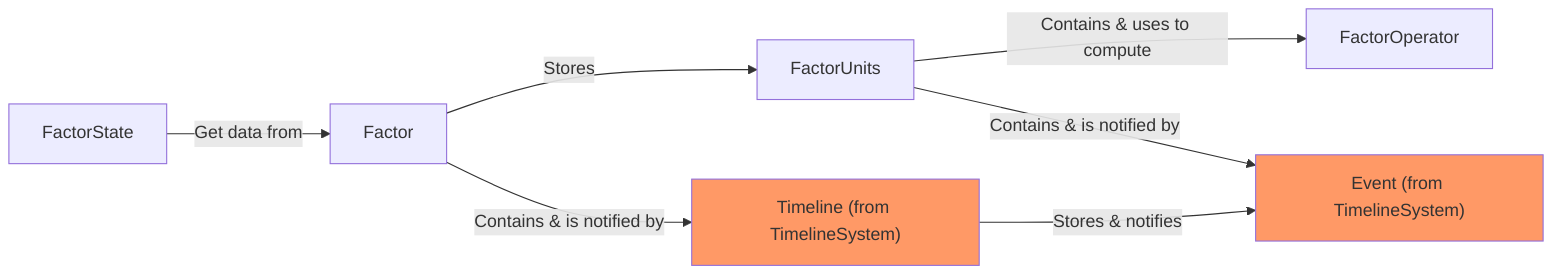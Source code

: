 graph LR
FS[FactorState] -- Get data from --> F[Factor] -- Stores --> FU[FactorUnits] -- Contains & uses to compute --> FO[FactorOperator]
F -- Contains & is notified by -->  T["Timeline (from TimelineSystem)"]:::S
FU -- Contains & is notified by --> E["Event (from TimelineSystem)"]:::S
T -- Stores & notifies --> E

classDef S fill:#f96;